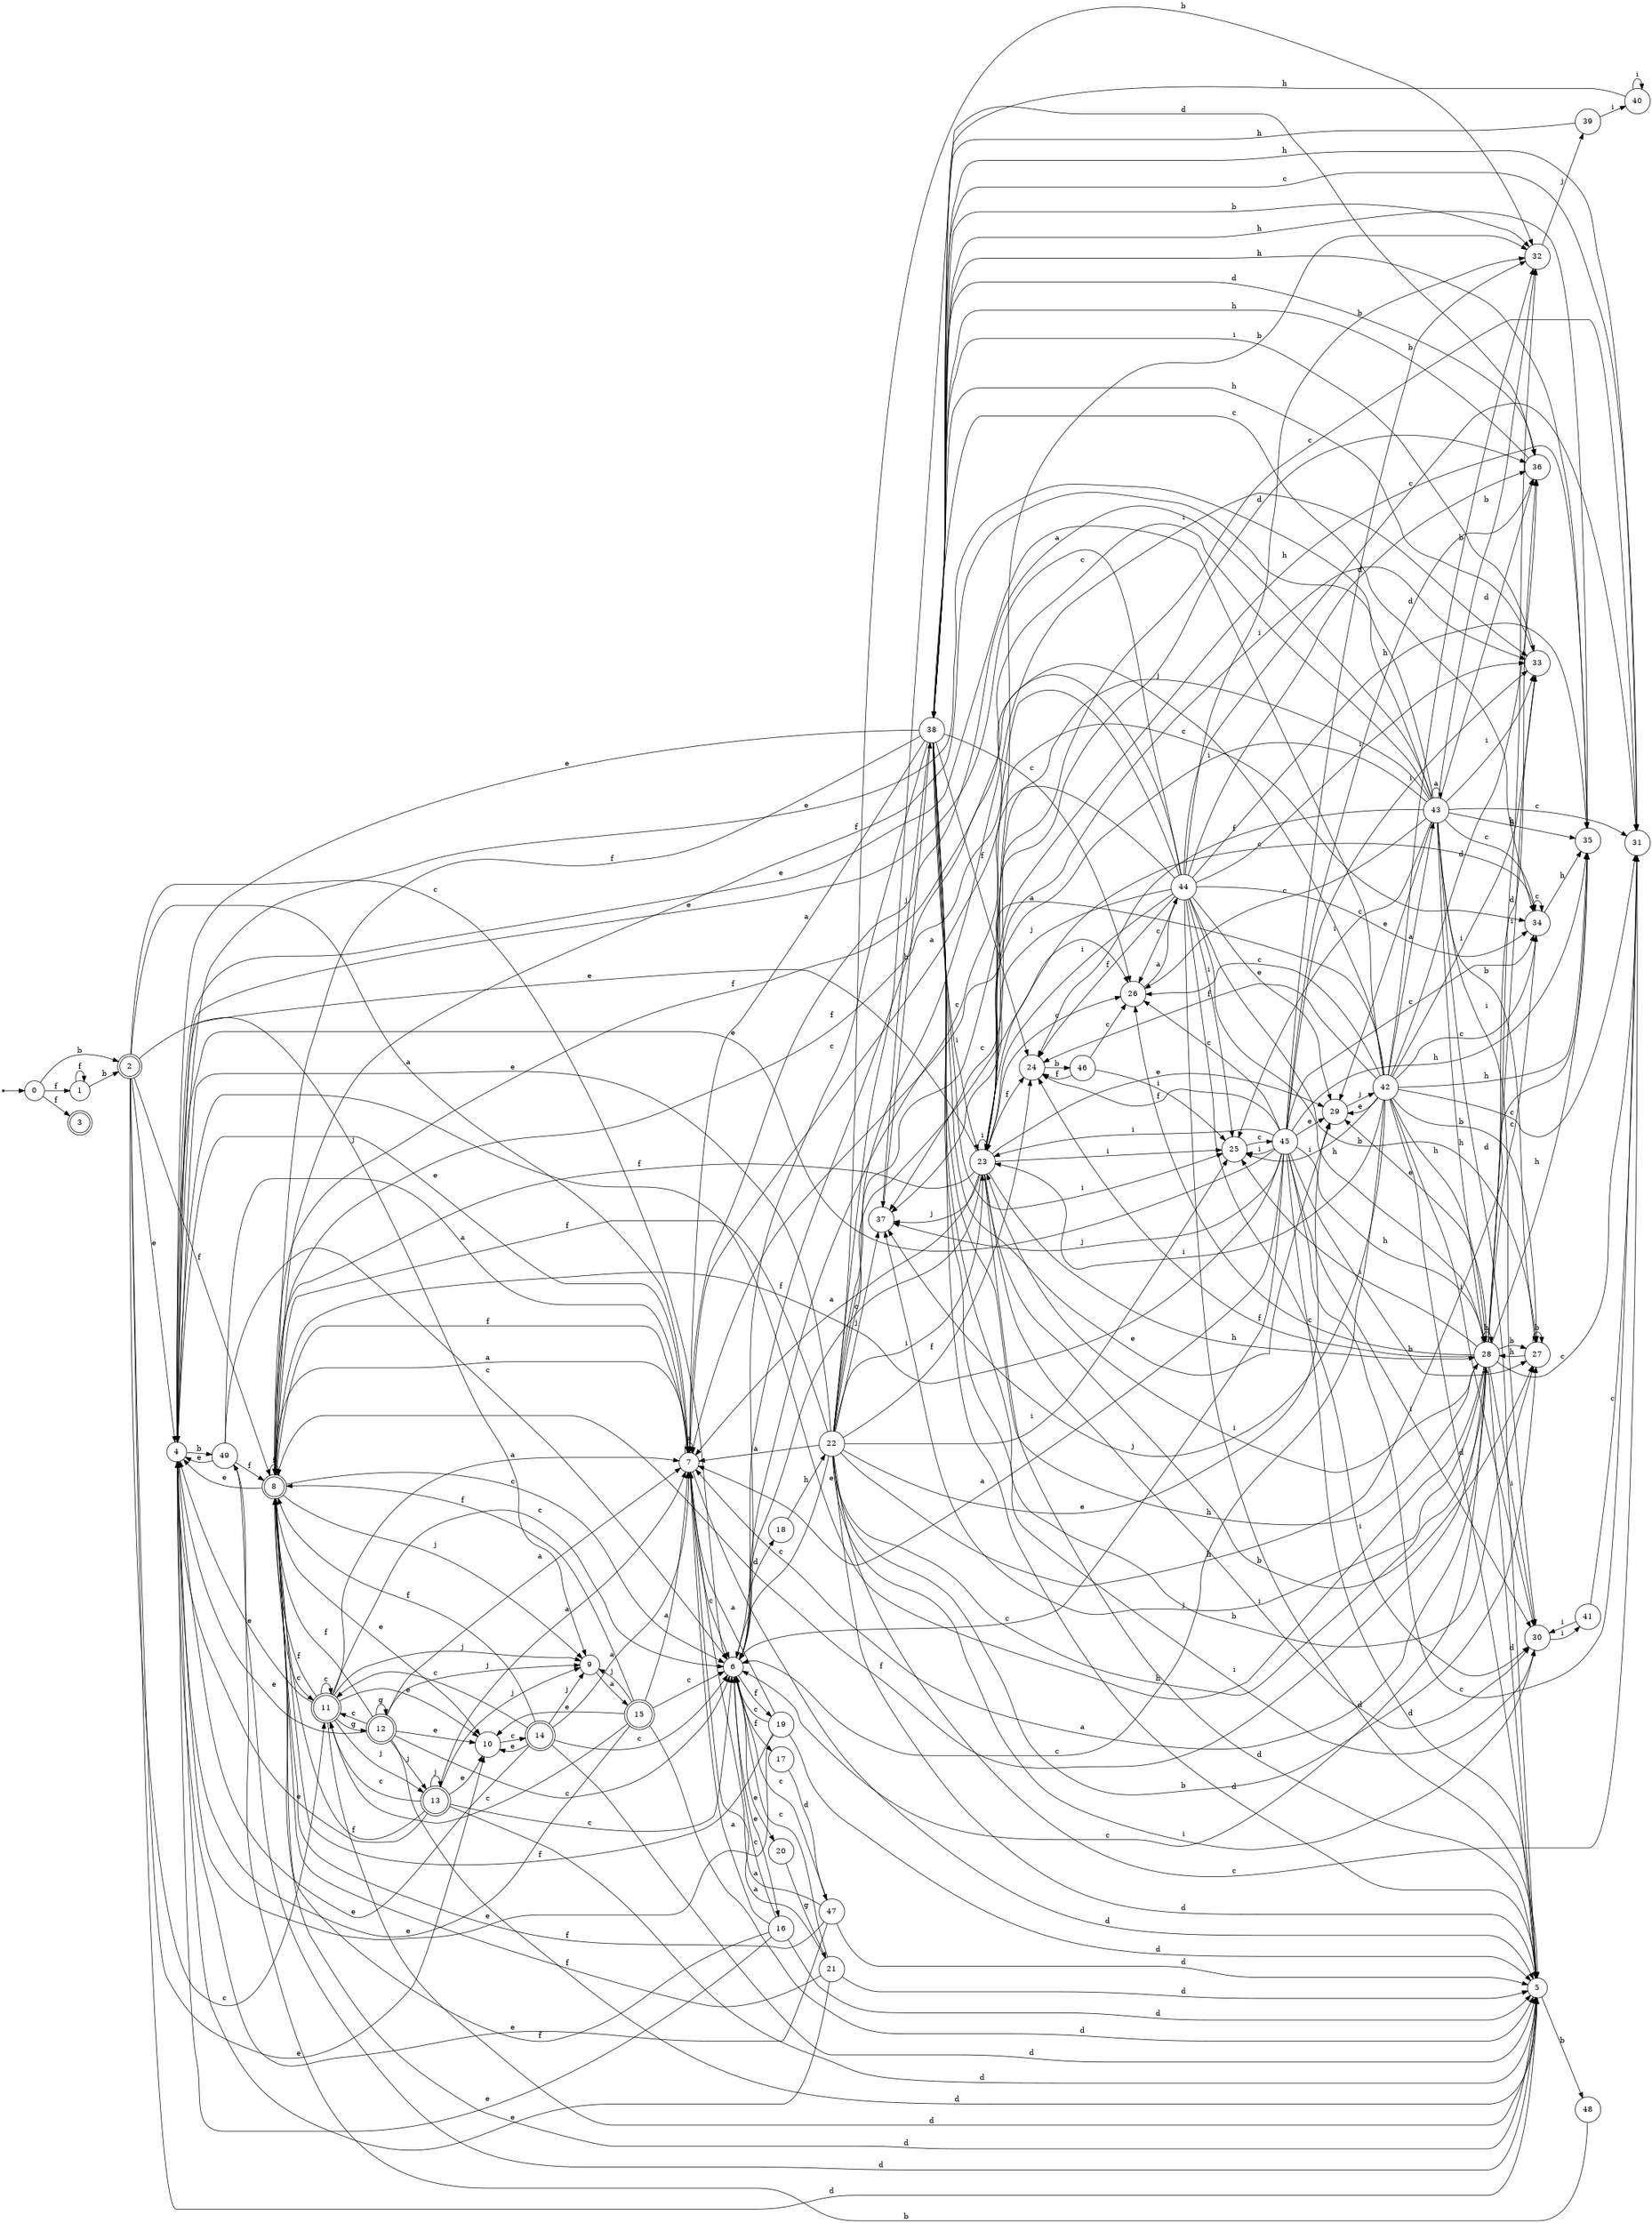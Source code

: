 digraph finite_state_machine {
rankdir=LR;
size="20,20";
node [shape = point]; "dummy0"
node [shape = circle]; "0";
"dummy0" -> "0";
node [shape = circle]; "1";
node [shape = doublecircle]; "2";node [shape = doublecircle]; "3";node [shape = circle]; "4";
node [shape = circle]; "5";
node [shape = circle]; "6";
node [shape = circle]; "7";
node [shape = doublecircle]; "8";node [shape = circle]; "9";
node [shape = circle]; "10";
node [shape = doublecircle]; "11";node [shape = doublecircle]; "12";node [shape = doublecircle]; "13";node [shape = doublecircle]; "14";node [shape = doublecircle]; "15";node [shape = circle]; "16";
node [shape = circle]; "17";
node [shape = circle]; "18";
node [shape = circle]; "19";
node [shape = circle]; "20";
node [shape = circle]; "21";
node [shape = circle]; "22";
node [shape = circle]; "23";
node [shape = circle]; "24";
node [shape = circle]; "25";
node [shape = circle]; "26";
node [shape = circle]; "27";
node [shape = circle]; "28";
node [shape = circle]; "29";
node [shape = circle]; "30";
node [shape = circle]; "31";
node [shape = circle]; "32";
node [shape = circle]; "33";
node [shape = circle]; "34";
node [shape = circle]; "35";
node [shape = circle]; "36";
node [shape = circle]; "37";
node [shape = circle]; "38";
node [shape = circle]; "39";
node [shape = circle]; "40";
node [shape = circle]; "41";
node [shape = circle]; "42";
node [shape = circle]; "43";
node [shape = circle]; "44";
node [shape = circle]; "45";
node [shape = circle]; "46";
node [shape = circle]; "47";
node [shape = circle]; "48";
node [shape = circle]; "49";
"0" -> "1" [label = "f"];
 "0" -> "3" [label = "f"];
 "0" -> "2" [label = "b"];
 "2" -> "10" [label = "e"];
 "2" -> "4" [label = "e"];
 "2" -> "5" [label = "d"];
 "2" -> "11" [label = "c"];
 "2" -> "6" [label = "c"];
 "2" -> "7" [label = "a"];
 "2" -> "8" [label = "f"];
 "2" -> "9" [label = "j"];
 "11" -> "11" [label = "c"];
 "11" -> "6" [label = "c"];
 "11" -> "12" [label = "g"];
 "11" -> "9" [label = "j"];
 "11" -> "13" [label = "j"];
 "11" -> "10" [label = "e"];
 "11" -> "4" [label = "e"];
 "11" -> "5" [label = "d"];
 "11" -> "7" [label = "a"];
 "11" -> "8" [label = "f"];
 "13" -> "9" [label = "j"];
 "13" -> "13" [label = "j"];
 "13" -> "11" [label = "c"];
 "13" -> "6" [label = "c"];
 "13" -> "10" [label = "e"];
 "13" -> "4" [label = "e"];
 "13" -> "5" [label = "d"];
 "13" -> "7" [label = "a"];
 "13" -> "8" [label = "f"];
 "12" -> "12" [label = "g"];
 "12" -> "11" [label = "c"];
 "12" -> "6" [label = "c"];
 "12" -> "9" [label = "j"];
 "12" -> "13" [label = "j"];
 "12" -> "10" [label = "e"];
 "12" -> "4" [label = "e"];
 "12" -> "5" [label = "d"];
 "12" -> "7" [label = "a"];
 "12" -> "8" [label = "f"];
 "10" -> "14" [label = "c"];
 "14" -> "10" [label = "e"];
 "14" -> "4" [label = "e"];
 "14" -> "5" [label = "d"];
 "14" -> "11" [label = "c"];
 "14" -> "6" [label = "c"];
 "14" -> "7" [label = "a"];
 "14" -> "8" [label = "f"];
 "14" -> "9" [label = "j"];
 "9" -> "15" [label = "a"];
 "15" -> "9" [label = "j"];
 "15" -> "10" [label = "e"];
 "15" -> "4" [label = "e"];
 "15" -> "5" [label = "d"];
 "15" -> "11" [label = "c"];
 "15" -> "6" [label = "c"];
 "15" -> "7" [label = "a"];
 "15" -> "8" [label = "f"];
 "8" -> "8" [label = "f"];
 "8" -> "10" [label = "e"];
 "8" -> "4" [label = "e"];
 "8" -> "5" [label = "d"];
 "8" -> "11" [label = "c"];
 "8" -> "6" [label = "c"];
 "8" -> "7" [label = "a"];
 "8" -> "9" [label = "j"];
 "7" -> "7" [label = "a"];
 "7" -> "4" [label = "e"];
 "7" -> "5" [label = "d"];
 "7" -> "6" [label = "c"];
 "7" -> "8" [label = "f"];
 "6" -> "16" [label = "e"];
 "6" -> "20" [label = "e"];
 "6" -> "17" [label = "f"];
 "6" -> "19" [label = "f"];
 "6" -> "18" [label = "d"];
 "20" -> "21" [label = "g"];
 "21" -> "6" [label = "c"];
 "21" -> "4" [label = "e"];
 "21" -> "5" [label = "d"];
 "21" -> "7" [label = "a"];
 "21" -> "8" [label = "f"];
 "19" -> "6" [label = "c"];
 "19" -> "4" [label = "e"];
 "19" -> "5" [label = "d"];
 "19" -> "7" [label = "a"];
 "19" -> "8" [label = "f"];
 "18" -> "22" [label = "h"];
 "22" -> "25" [label = "i"];
 "22" -> "33" [label = "i"];
 "22" -> "30" [label = "i"];
 "22" -> "23" [label = "i"];
 "22" -> "24" [label = "f"];
 "22" -> "8" [label = "f"];
 "22" -> "26" [label = "c"];
 "22" -> "34" [label = "c"];
 "22" -> "6" [label = "c"];
 "22" -> "31" [label = "c"];
 "22" -> "32" [label = "b"];
 "22" -> "27" [label = "b"];
 "22" -> "35" [label = "h"];
 "22" -> "28" [label = "h"];
 "22" -> "4" [label = "e"];
 "22" -> "29" [label = "e"];
 "22" -> "36" [label = "d"];
 "22" -> "5" [label = "d"];
 "22" -> "37" [label = "j"];
 "22" -> "7" [label = "a"];
 "37" -> "38" [label = "h"];
 "38" -> "33" [label = "i"];
 "38" -> "25" [label = "i"];
 "38" -> "30" [label = "i"];
 "38" -> "23" [label = "i"];
 "38" -> "34" [label = "c"];
 "38" -> "26" [label = "c"];
 "38" -> "6" [label = "c"];
 "38" -> "31" [label = "c"];
 "38" -> "32" [label = "b"];
 "38" -> "27" [label = "b"];
 "38" -> "35" [label = "h"];
 "38" -> "28" [label = "h"];
 "38" -> "36" [label = "d"];
 "38" -> "5" [label = "d"];
 "38" -> "37" [label = "j"];
 "38" -> "24" [label = "f"];
 "38" -> "8" [label = "f"];
 "38" -> "4" [label = "e"];
 "38" -> "29" [label = "e"];
 "38" -> "7" [label = "a"];
 "36" -> "38" [label = "h"];
 "35" -> "38" [label = "h"];
 "34" -> "34" [label = "c"];
 "34" -> "35" [label = "h"];
 "33" -> "38" [label = "h"];
 "32" -> "39" [label = "j"];
 "39" -> "40" [label = "i"];
 "39" -> "38" [label = "h"];
 "40" -> "40" [label = "i"];
 "40" -> "38" [label = "h"];
 "31" -> "38" [label = "h"];
 "30" -> "41" [label = "i"];
 "41" -> "30" [label = "i"];
 "41" -> "31" [label = "c"];
 "29" -> "42" [label = "j"];
 "42" -> "4" [label = "e"];
 "42" -> "29" [label = "e"];
 "42" -> "43" [label = "a"];
 "42" -> "7" [label = "a"];
 "42" -> "25" [label = "i"];
 "42" -> "33" [label = "i"];
 "42" -> "30" [label = "i"];
 "42" -> "23" [label = "i"];
 "42" -> "24" [label = "f"];
 "42" -> "8" [label = "f"];
 "42" -> "26" [label = "c"];
 "42" -> "34" [label = "c"];
 "42" -> "6" [label = "c"];
 "42" -> "31" [label = "c"];
 "42" -> "32" [label = "b"];
 "42" -> "27" [label = "b"];
 "42" -> "35" [label = "h"];
 "42" -> "28" [label = "h"];
 "42" -> "36" [label = "d"];
 "42" -> "5" [label = "d"];
 "42" -> "37" [label = "j"];
 "43" -> "43" [label = "a"];
 "43" -> "7" [label = "a"];
 "43" -> "4" [label = "e"];
 "43" -> "29" [label = "e"];
 "43" -> "25" [label = "i"];
 "43" -> "33" [label = "i"];
 "43" -> "30" [label = "i"];
 "43" -> "23" [label = "i"];
 "43" -> "24" [label = "f"];
 "43" -> "8" [label = "f"];
 "43" -> "26" [label = "c"];
 "43" -> "34" [label = "c"];
 "43" -> "6" [label = "c"];
 "43" -> "31" [label = "c"];
 "43" -> "32" [label = "b"];
 "43" -> "27" [label = "b"];
 "43" -> "35" [label = "h"];
 "43" -> "28" [label = "h"];
 "43" -> "36" [label = "d"];
 "43" -> "5" [label = "d"];
 "43" -> "37" [label = "j"];
 "28" -> "35" [label = "h"];
 "28" -> "28" [label = "h"];
 "28" -> "32" [label = "b"];
 "28" -> "27" [label = "b"];
 "28" -> "25" [label = "i"];
 "28" -> "33" [label = "i"];
 "28" -> "30" [label = "i"];
 "28" -> "23" [label = "i"];
 "28" -> "24" [label = "f"];
 "28" -> "8" [label = "f"];
 "28" -> "26" [label = "c"];
 "28" -> "34" [label = "c"];
 "28" -> "6" [label = "c"];
 "28" -> "31" [label = "c"];
 "28" -> "4" [label = "e"];
 "28" -> "29" [label = "e"];
 "28" -> "36" [label = "d"];
 "28" -> "5" [label = "d"];
 "28" -> "37" [label = "j"];
 "28" -> "7" [label = "a"];
 "27" -> "27" [label = "b"];
 "27" -> "28" [label = "h"];
 "26" -> "44" [label = "a"];
 "44" -> "26" [label = "c"];
 "44" -> "34" [label = "c"];
 "44" -> "6" [label = "c"];
 "44" -> "31" [label = "c"];
 "44" -> "25" [label = "i"];
 "44" -> "33" [label = "i"];
 "44" -> "30" [label = "i"];
 "44" -> "23" [label = "i"];
 "44" -> "24" [label = "f"];
 "44" -> "8" [label = "f"];
 "44" -> "32" [label = "b"];
 "44" -> "27" [label = "b"];
 "44" -> "35" [label = "h"];
 "44" -> "28" [label = "h"];
 "44" -> "4" [label = "e"];
 "44" -> "29" [label = "e"];
 "44" -> "36" [label = "d"];
 "44" -> "5" [label = "d"];
 "44" -> "37" [label = "j"];
 "44" -> "7" [label = "a"];
 "25" -> "45" [label = "c"];
 "45" -> "25" [label = "i"];
 "45" -> "33" [label = "i"];
 "45" -> "30" [label = "i"];
 "45" -> "23" [label = "i"];
 "45" -> "26" [label = "c"];
 "45" -> "34" [label = "c"];
 "45" -> "6" [label = "c"];
 "45" -> "31" [label = "c"];
 "45" -> "24" [label = "f"];
 "45" -> "8" [label = "f"];
 "45" -> "32" [label = "b"];
 "45" -> "27" [label = "b"];
 "45" -> "35" [label = "h"];
 "45" -> "28" [label = "h"];
 "45" -> "4" [label = "e"];
 "45" -> "29" [label = "e"];
 "45" -> "36" [label = "d"];
 "45" -> "5" [label = "d"];
 "45" -> "37" [label = "j"];
 "45" -> "7" [label = "a"];
 "24" -> "46" [label = "b"];
 "46" -> "24" [label = "f"];
 "46" -> "25" [label = "i"];
 "46" -> "26" [label = "c"];
 "23" -> "25" [label = "i"];
 "23" -> "33" [label = "i"];
 "23" -> "30" [label = "i"];
 "23" -> "23" [label = "i"];
 "23" -> "24" [label = "f"];
 "23" -> "8" [label = "f"];
 "23" -> "26" [label = "c"];
 "23" -> "34" [label = "c"];
 "23" -> "6" [label = "c"];
 "23" -> "31" [label = "c"];
 "23" -> "32" [label = "b"];
 "23" -> "27" [label = "b"];
 "23" -> "35" [label = "h"];
 "23" -> "28" [label = "h"];
 "23" -> "4" [label = "e"];
 "23" -> "29" [label = "e"];
 "23" -> "36" [label = "d"];
 "23" -> "5" [label = "d"];
 "23" -> "37" [label = "j"];
 "23" -> "7" [label = "a"];
 "17" -> "47" [label = "d"];
 "47" -> "6" [label = "c"];
 "47" -> "4" [label = "e"];
 "47" -> "5" [label = "d"];
 "47" -> "7" [label = "a"];
 "47" -> "8" [label = "f"];
 "16" -> "6" [label = "c"];
 "16" -> "4" [label = "e"];
 "16" -> "5" [label = "d"];
 "16" -> "7" [label = "a"];
 "16" -> "8" [label = "f"];
 "5" -> "48" [label = "b"];
 "48" -> "49" [label = "b"];
 "49" -> "4" [label = "e"];
 "49" -> "5" [label = "d"];
 "49" -> "6" [label = "c"];
 "49" -> "7" [label = "a"];
 "49" -> "8" [label = "f"];
 "4" -> "49" [label = "b"];
 "1" -> "1" [label = "f"];
 "1" -> "2" [label = "b"];
 }
